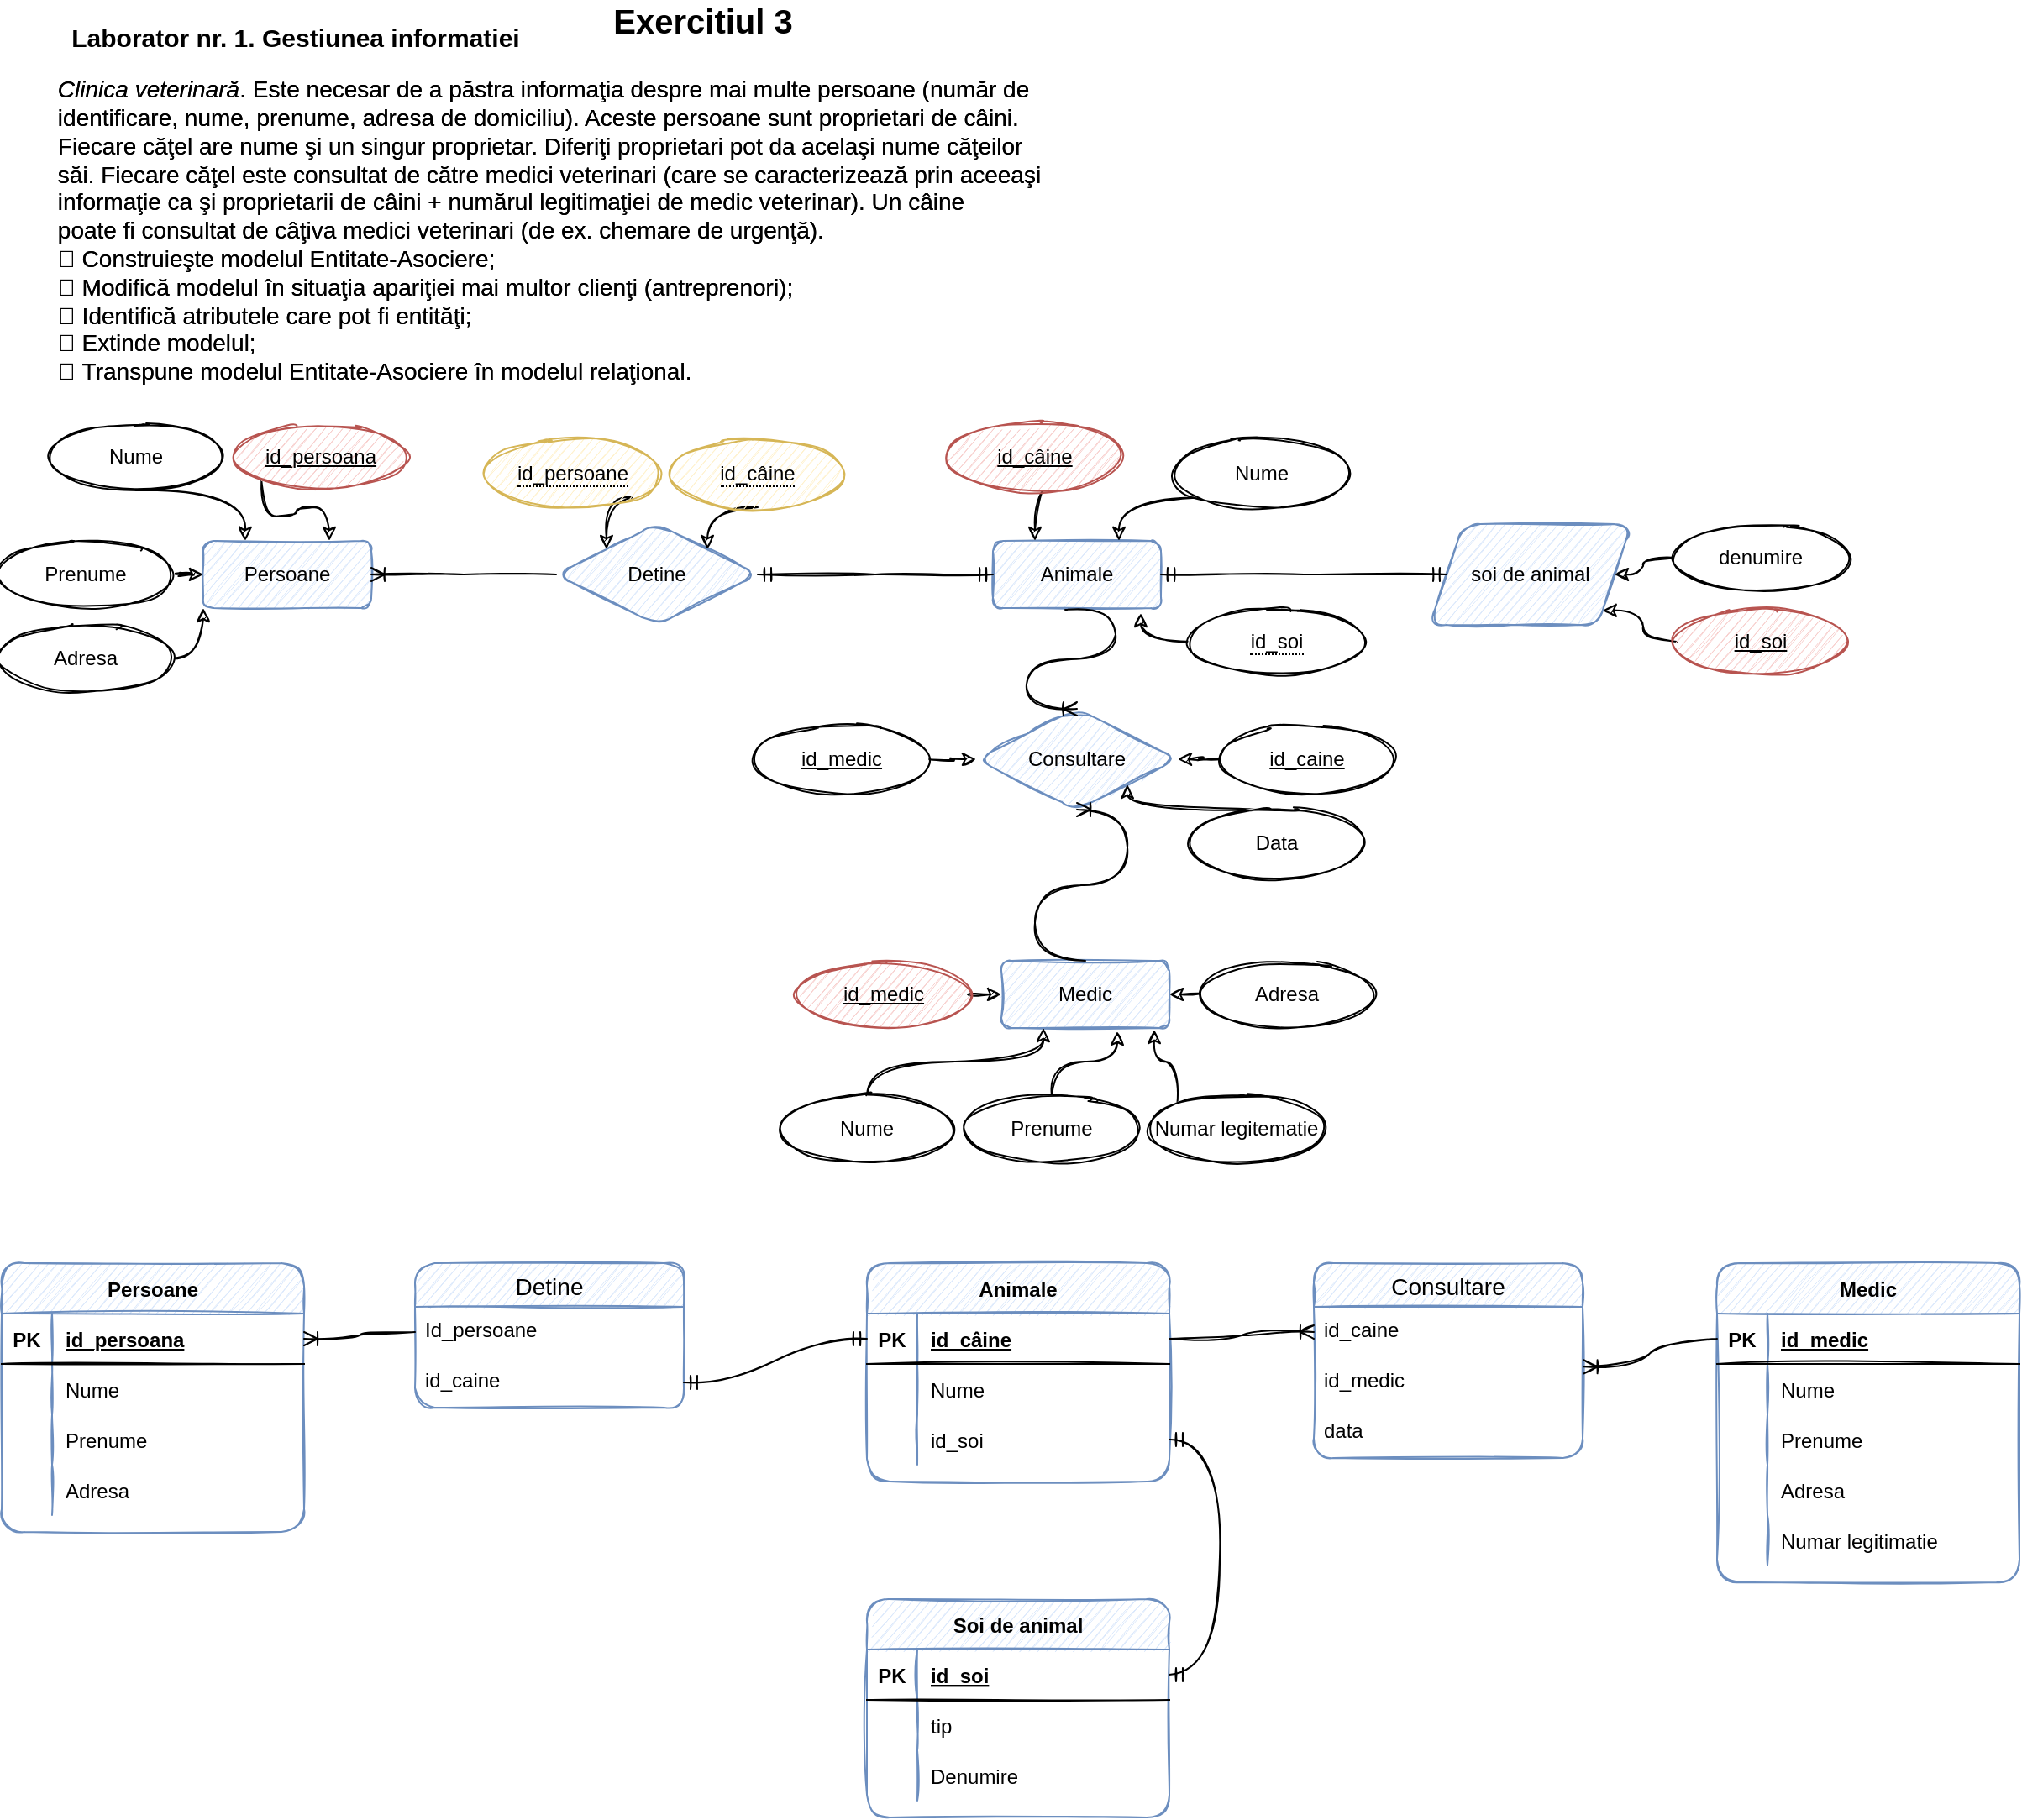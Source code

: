 <mxfile version="17.4.2" type="github">
  <diagram id="3lc8zQqxuXCA42Eep0Rm" name="Page-1">
    <mxGraphModel dx="1738" dy="951" grid="1" gridSize="10" guides="1" tooltips="1" connect="1" arrows="1" fold="1" page="1" pageScale="1" pageWidth="850" pageHeight="1100" math="0" shadow="0">
      <root>
        <mxCell id="0" />
        <mxCell id="1" parent="0" />
        <mxCell id="RaBGiMM5-GQpRdGy-cmA-1" value="Persoane" style="whiteSpace=wrap;html=1;align=center;fillColor=#dae8fc;strokeColor=#6c8ebf;rounded=1;sketch=1;" vertex="1" parent="1">
          <mxGeometry x="139" y="330" width="100" height="40" as="geometry" />
        </mxCell>
        <mxCell id="RaBGiMM5-GQpRdGy-cmA-2" value="Animale" style="whiteSpace=wrap;html=1;align=center;fillColor=#dae8fc;strokeColor=#6c8ebf;rounded=1;sketch=1;" vertex="1" parent="1">
          <mxGeometry x="609" y="330" width="100" height="40" as="geometry" />
        </mxCell>
        <mxCell id="RaBGiMM5-GQpRdGy-cmA-3" style="edgeStyle=orthogonalEdgeStyle;orthogonalLoop=1;jettySize=auto;html=1;exitX=0;exitY=1;exitDx=0;exitDy=0;entryX=0.75;entryY=0;entryDx=0;entryDy=0;curved=1;sketch=1;" edge="1" parent="1" target="RaBGiMM5-GQpRdGy-cmA-1">
          <mxGeometry relative="1" as="geometry">
            <mxPoint x="173.645" y="294.142" as="sourcePoint" />
          </mxGeometry>
        </mxCell>
        <mxCell id="RaBGiMM5-GQpRdGy-cmA-4" value="id_persoana" style="ellipse;whiteSpace=wrap;html=1;align=center;fontStyle=4;fillColor=#f8cecc;strokeColor=#b85450;rounded=1;sketch=1;" vertex="1" parent="1">
          <mxGeometry x="159" y="260" width="100" height="40" as="geometry" />
        </mxCell>
        <mxCell id="RaBGiMM5-GQpRdGy-cmA-5" style="edgeStyle=orthogonalEdgeStyle;orthogonalLoop=1;jettySize=auto;html=1;exitX=0.5;exitY=1;exitDx=0;exitDy=0;entryX=0.25;entryY=0;entryDx=0;entryDy=0;curved=1;sketch=1;" edge="1" parent="1" target="RaBGiMM5-GQpRdGy-cmA-1">
          <mxGeometry relative="1" as="geometry">
            <mxPoint x="99" y="300" as="sourcePoint" />
          </mxGeometry>
        </mxCell>
        <mxCell id="RaBGiMM5-GQpRdGy-cmA-6" value="Nume" style="ellipse;whiteSpace=wrap;html=1;align=center;rounded=1;sketch=1;" vertex="1" parent="1">
          <mxGeometry x="49" y="260" width="100" height="40" as="geometry" />
        </mxCell>
        <mxCell id="RaBGiMM5-GQpRdGy-cmA-7" style="edgeStyle=orthogonalEdgeStyle;orthogonalLoop=1;jettySize=auto;html=1;entryX=0;entryY=0.5;entryDx=0;entryDy=0;curved=1;sketch=1;" edge="1" parent="1" source="RaBGiMM5-GQpRdGy-cmA-8" target="RaBGiMM5-GQpRdGy-cmA-1">
          <mxGeometry relative="1" as="geometry" />
        </mxCell>
        <mxCell id="RaBGiMM5-GQpRdGy-cmA-8" value="Prenume" style="ellipse;whiteSpace=wrap;html=1;align=center;rounded=1;sketch=1;" vertex="1" parent="1">
          <mxGeometry x="19" y="330" width="100" height="40" as="geometry" />
        </mxCell>
        <mxCell id="RaBGiMM5-GQpRdGy-cmA-9" style="edgeStyle=orthogonalEdgeStyle;orthogonalLoop=1;jettySize=auto;html=1;entryX=0;entryY=1;entryDx=0;entryDy=0;curved=1;sketch=1;" edge="1" parent="1" source="RaBGiMM5-GQpRdGy-cmA-10" target="RaBGiMM5-GQpRdGy-cmA-1">
          <mxGeometry relative="1" as="geometry" />
        </mxCell>
        <mxCell id="RaBGiMM5-GQpRdGy-cmA-10" value="Adresa" style="ellipse;whiteSpace=wrap;html=1;align=center;rounded=1;sketch=1;" vertex="1" parent="1">
          <mxGeometry x="19" y="380" width="100" height="40" as="geometry" />
        </mxCell>
        <mxCell id="RaBGiMM5-GQpRdGy-cmA-11" style="edgeStyle=orthogonalEdgeStyle;orthogonalLoop=1;jettySize=auto;html=1;exitX=0.5;exitY=1;exitDx=0;exitDy=0;entryX=0.25;entryY=0;entryDx=0;entryDy=0;curved=1;sketch=1;" edge="1" parent="1" target="RaBGiMM5-GQpRdGy-cmA-2">
          <mxGeometry relative="1" as="geometry">
            <mxPoint x="639" y="300" as="sourcePoint" />
          </mxGeometry>
        </mxCell>
        <mxCell id="RaBGiMM5-GQpRdGy-cmA-12" value="id_câine" style="ellipse;whiteSpace=wrap;html=1;align=center;fontStyle=4;fillColor=#f8cecc;strokeColor=#b85450;rounded=1;sketch=1;" vertex="1" parent="1">
          <mxGeometry x="584" y="260" width="100" height="40" as="geometry" />
        </mxCell>
        <mxCell id="RaBGiMM5-GQpRdGy-cmA-13" style="edgeStyle=orthogonalEdgeStyle;orthogonalLoop=1;jettySize=auto;html=1;exitX=0;exitY=1;exitDx=0;exitDy=0;entryX=0.75;entryY=0;entryDx=0;entryDy=0;curved=1;sketch=1;" edge="1" parent="1" source="RaBGiMM5-GQpRdGy-cmA-14" target="RaBGiMM5-GQpRdGy-cmA-2">
          <mxGeometry relative="1" as="geometry" />
        </mxCell>
        <mxCell id="RaBGiMM5-GQpRdGy-cmA-14" value="Nume" style="ellipse;whiteSpace=wrap;html=1;align=center;rounded=1;sketch=1;" vertex="1" parent="1">
          <mxGeometry x="719" y="270" width="100" height="40" as="geometry" />
        </mxCell>
        <mxCell id="RaBGiMM5-GQpRdGy-cmA-15" value="Medic" style="whiteSpace=wrap;html=1;align=center;fillColor=#dae8fc;strokeColor=#6c8ebf;rounded=1;sketch=1;" vertex="1" parent="1">
          <mxGeometry x="614" y="580" width="100" height="40" as="geometry" />
        </mxCell>
        <mxCell id="RaBGiMM5-GQpRdGy-cmA-16" style="edgeStyle=orthogonalEdgeStyle;orthogonalLoop=1;jettySize=auto;html=1;exitX=1;exitY=0.5;exitDx=0;exitDy=0;entryX=0;entryY=0.5;entryDx=0;entryDy=0;curved=1;sketch=1;" edge="1" parent="1" source="RaBGiMM5-GQpRdGy-cmA-17" target="RaBGiMM5-GQpRdGy-cmA-15">
          <mxGeometry relative="1" as="geometry" />
        </mxCell>
        <mxCell id="RaBGiMM5-GQpRdGy-cmA-17" value="id_medic" style="ellipse;whiteSpace=wrap;html=1;align=center;fontStyle=4;fillColor=#f8cecc;strokeColor=#b85450;rounded=1;sketch=1;" vertex="1" parent="1">
          <mxGeometry x="494" y="580" width="100" height="40" as="geometry" />
        </mxCell>
        <mxCell id="RaBGiMM5-GQpRdGy-cmA-18" style="edgeStyle=orthogonalEdgeStyle;orthogonalLoop=1;jettySize=auto;html=1;exitX=0.5;exitY=0;exitDx=0;exitDy=0;entryX=0.69;entryY=1.05;entryDx=0;entryDy=0;entryPerimeter=0;curved=1;sketch=1;" edge="1" parent="1" source="RaBGiMM5-GQpRdGy-cmA-19" target="RaBGiMM5-GQpRdGy-cmA-15">
          <mxGeometry relative="1" as="geometry" />
        </mxCell>
        <mxCell id="RaBGiMM5-GQpRdGy-cmA-19" value="Prenume" style="ellipse;whiteSpace=wrap;html=1;align=center;rounded=1;sketch=1;" vertex="1" parent="1">
          <mxGeometry x="594" y="660" width="100" height="40" as="geometry" />
        </mxCell>
        <mxCell id="RaBGiMM5-GQpRdGy-cmA-20" style="edgeStyle=orthogonalEdgeStyle;orthogonalLoop=1;jettySize=auto;html=1;exitX=0;exitY=0.5;exitDx=0;exitDy=0;entryX=1;entryY=0.5;entryDx=0;entryDy=0;curved=1;sketch=1;" edge="1" parent="1" source="RaBGiMM5-GQpRdGy-cmA-21" target="RaBGiMM5-GQpRdGy-cmA-15">
          <mxGeometry relative="1" as="geometry" />
        </mxCell>
        <mxCell id="RaBGiMM5-GQpRdGy-cmA-21" value="Adresa" style="ellipse;whiteSpace=wrap;html=1;align=center;rounded=1;sketch=1;" vertex="1" parent="1">
          <mxGeometry x="734" y="580" width="100" height="40" as="geometry" />
        </mxCell>
        <mxCell id="RaBGiMM5-GQpRdGy-cmA-22" style="edgeStyle=orthogonalEdgeStyle;orthogonalLoop=1;jettySize=auto;html=1;exitX=0.5;exitY=0;exitDx=0;exitDy=0;entryX=0.25;entryY=1;entryDx=0;entryDy=0;curved=1;sketch=1;" edge="1" parent="1" source="RaBGiMM5-GQpRdGy-cmA-23" target="RaBGiMM5-GQpRdGy-cmA-15">
          <mxGeometry relative="1" as="geometry" />
        </mxCell>
        <mxCell id="RaBGiMM5-GQpRdGy-cmA-23" value="Nume" style="ellipse;whiteSpace=wrap;html=1;align=center;rounded=1;sketch=1;" vertex="1" parent="1">
          <mxGeometry x="484" y="660" width="100" height="40" as="geometry" />
        </mxCell>
        <mxCell id="RaBGiMM5-GQpRdGy-cmA-24" value="Detine" style="shape=rhombus;perimeter=rhombusPerimeter;whiteSpace=wrap;html=1;align=center;fillColor=#dae8fc;strokeColor=#6c8ebf;rounded=1;sketch=1;" vertex="1" parent="1">
          <mxGeometry x="349" y="320" width="120" height="60" as="geometry" />
        </mxCell>
        <mxCell id="RaBGiMM5-GQpRdGy-cmA-25" style="edgeStyle=orthogonalEdgeStyle;orthogonalLoop=1;jettySize=auto;html=1;exitX=0;exitY=0;exitDx=0;exitDy=0;entryX=0.91;entryY=1.025;entryDx=0;entryDy=0;entryPerimeter=0;curved=1;sketch=1;" edge="1" parent="1" source="RaBGiMM5-GQpRdGy-cmA-26" target="RaBGiMM5-GQpRdGy-cmA-15">
          <mxGeometry relative="1" as="geometry" />
        </mxCell>
        <mxCell id="RaBGiMM5-GQpRdGy-cmA-26" value="Numar legitematie" style="ellipse;whiteSpace=wrap;html=1;align=center;rounded=1;sketch=1;" vertex="1" parent="1">
          <mxGeometry x="704" y="660" width="100" height="40" as="geometry" />
        </mxCell>
        <mxCell id="RaBGiMM5-GQpRdGy-cmA-27" style="edgeStyle=orthogonalEdgeStyle;orthogonalLoop=1;jettySize=auto;html=1;exitX=1;exitY=1;exitDx=0;exitDy=0;entryX=0;entryY=0;entryDx=0;entryDy=0;curved=1;sketch=1;" edge="1" parent="1" source="RaBGiMM5-GQpRdGy-cmA-28" target="RaBGiMM5-GQpRdGy-cmA-24">
          <mxGeometry relative="1" as="geometry" />
        </mxCell>
        <mxCell id="RaBGiMM5-GQpRdGy-cmA-28" value="&lt;span style=&quot;border-bottom: 1px dotted&quot;&gt;id_persoane&lt;/span&gt;" style="ellipse;whiteSpace=wrap;html=1;align=center;fillColor=#fff2cc;strokeColor=#d6b656;rounded=1;sketch=1;" vertex="1" parent="1">
          <mxGeometry x="309" y="270" width="100" height="40" as="geometry" />
        </mxCell>
        <mxCell id="RaBGiMM5-GQpRdGy-cmA-29" style="edgeStyle=orthogonalEdgeStyle;orthogonalLoop=1;jettySize=auto;html=1;exitX=0.5;exitY=1;exitDx=0;exitDy=0;entryX=1;entryY=0;entryDx=0;entryDy=0;curved=1;sketch=1;" edge="1" parent="1" source="RaBGiMM5-GQpRdGy-cmA-30" target="RaBGiMM5-GQpRdGy-cmA-24">
          <mxGeometry relative="1" as="geometry" />
        </mxCell>
        <mxCell id="RaBGiMM5-GQpRdGy-cmA-30" value="&lt;span style=&quot;border-bottom: 1px dotted&quot;&gt;id_câine&lt;/span&gt;" style="ellipse;whiteSpace=wrap;html=1;align=center;fillColor=#fff2cc;strokeColor=#d6b656;rounded=1;sketch=1;" vertex="1" parent="1">
          <mxGeometry x="419" y="270" width="100" height="40" as="geometry" />
        </mxCell>
        <mxCell id="RaBGiMM5-GQpRdGy-cmA-31" value="soi de animal" style="shape=parallelogram;perimeter=parallelogramPerimeter;whiteSpace=wrap;html=1;fixedSize=1;fillColor=#dae8fc;strokeColor=#6c8ebf;rounded=1;sketch=1;" vertex="1" parent="1">
          <mxGeometry x="869" y="320" width="120" height="60" as="geometry" />
        </mxCell>
        <mxCell id="RaBGiMM5-GQpRdGy-cmA-32" style="edgeStyle=orthogonalEdgeStyle;orthogonalLoop=1;jettySize=auto;html=1;entryX=1;entryY=1;entryDx=0;entryDy=0;curved=1;sketch=1;" edge="1" parent="1" source="RaBGiMM5-GQpRdGy-cmA-33" target="RaBGiMM5-GQpRdGy-cmA-31">
          <mxGeometry relative="1" as="geometry" />
        </mxCell>
        <mxCell id="RaBGiMM5-GQpRdGy-cmA-33" value="id_soi" style="ellipse;whiteSpace=wrap;html=1;align=center;fontStyle=4;fillColor=#f8cecc;strokeColor=#b85450;rounded=1;sketch=1;" vertex="1" parent="1">
          <mxGeometry x="1016" y="370" width="100" height="40" as="geometry" />
        </mxCell>
        <mxCell id="RaBGiMM5-GQpRdGy-cmA-34" style="edgeStyle=orthogonalEdgeStyle;orthogonalLoop=1;jettySize=auto;html=1;entryX=1;entryY=0.5;entryDx=0;entryDy=0;curved=1;sketch=1;" edge="1" parent="1" source="RaBGiMM5-GQpRdGy-cmA-35" target="RaBGiMM5-GQpRdGy-cmA-31">
          <mxGeometry relative="1" as="geometry" />
        </mxCell>
        <mxCell id="RaBGiMM5-GQpRdGy-cmA-35" value="denumire" style="ellipse;whiteSpace=wrap;html=1;align=center;rounded=1;sketch=1;" vertex="1" parent="1">
          <mxGeometry x="1016" y="320" width="100" height="40" as="geometry" />
        </mxCell>
        <mxCell id="RaBGiMM5-GQpRdGy-cmA-36" style="edgeStyle=orthogonalEdgeStyle;orthogonalLoop=1;jettySize=auto;html=1;entryX=0.88;entryY=1.075;entryDx=0;entryDy=0;entryPerimeter=0;curved=1;sketch=1;" edge="1" parent="1" target="RaBGiMM5-GQpRdGy-cmA-2">
          <mxGeometry relative="1" as="geometry">
            <mxPoint x="728" y="390" as="sourcePoint" />
          </mxGeometry>
        </mxCell>
        <mxCell id="RaBGiMM5-GQpRdGy-cmA-37" value="" style="edgeStyle=entityRelationEdgeStyle;fontSize=12;html=1;endArrow=ERmandOne;startArrow=ERmandOne;entryX=1;entryY=0.5;entryDx=0;entryDy=0;exitX=0;exitY=0.5;exitDx=0;exitDy=0;curved=1;sketch=1;" edge="1" parent="1" source="RaBGiMM5-GQpRdGy-cmA-31" target="RaBGiMM5-GQpRdGy-cmA-2">
          <mxGeometry width="100" height="100" relative="1" as="geometry">
            <mxPoint x="509" y="490" as="sourcePoint" />
            <mxPoint x="609" y="390" as="targetPoint" />
          </mxGeometry>
        </mxCell>
        <mxCell id="RaBGiMM5-GQpRdGy-cmA-38" value="Persoane" style="shape=table;startSize=30;container=1;collapsible=1;childLayout=tableLayout;fixedRows=1;rowLines=0;fontStyle=1;align=center;resizeLast=1;fillColor=#dae8fc;strokeColor=#6c8ebf;rounded=1;sketch=1;" vertex="1" parent="1">
          <mxGeometry x="19" y="760" width="180" height="160" as="geometry" />
        </mxCell>
        <mxCell id="RaBGiMM5-GQpRdGy-cmA-39" value="" style="shape=partialRectangle;collapsible=0;dropTarget=0;pointerEvents=0;fillColor=none;top=0;left=0;bottom=1;right=0;points=[[0,0.5],[1,0.5]];portConstraint=eastwest;rounded=1;sketch=1;" vertex="1" parent="RaBGiMM5-GQpRdGy-cmA-38">
          <mxGeometry y="30" width="180" height="30" as="geometry" />
        </mxCell>
        <mxCell id="RaBGiMM5-GQpRdGy-cmA-40" value="PK" style="shape=partialRectangle;connectable=0;fillColor=none;top=0;left=0;bottom=0;right=0;fontStyle=1;overflow=hidden;rounded=1;sketch=1;" vertex="1" parent="RaBGiMM5-GQpRdGy-cmA-39">
          <mxGeometry width="30" height="30" as="geometry">
            <mxRectangle width="30" height="30" as="alternateBounds" />
          </mxGeometry>
        </mxCell>
        <mxCell id="RaBGiMM5-GQpRdGy-cmA-41" value="id_persoana" style="shape=partialRectangle;connectable=0;fillColor=none;top=0;left=0;bottom=0;right=0;align=left;spacingLeft=6;fontStyle=5;overflow=hidden;rounded=1;sketch=1;" vertex="1" parent="RaBGiMM5-GQpRdGy-cmA-39">
          <mxGeometry x="30" width="150" height="30" as="geometry">
            <mxRectangle width="150" height="30" as="alternateBounds" />
          </mxGeometry>
        </mxCell>
        <mxCell id="RaBGiMM5-GQpRdGy-cmA-42" value="" style="shape=partialRectangle;collapsible=0;dropTarget=0;pointerEvents=0;fillColor=none;top=0;left=0;bottom=0;right=0;points=[[0,0.5],[1,0.5]];portConstraint=eastwest;rounded=1;sketch=1;" vertex="1" parent="RaBGiMM5-GQpRdGy-cmA-38">
          <mxGeometry y="60" width="180" height="30" as="geometry" />
        </mxCell>
        <mxCell id="RaBGiMM5-GQpRdGy-cmA-43" value="" style="shape=partialRectangle;connectable=0;fillColor=none;top=0;left=0;bottom=0;right=0;editable=1;overflow=hidden;rounded=1;sketch=1;" vertex="1" parent="RaBGiMM5-GQpRdGy-cmA-42">
          <mxGeometry width="30" height="30" as="geometry">
            <mxRectangle width="30" height="30" as="alternateBounds" />
          </mxGeometry>
        </mxCell>
        <mxCell id="RaBGiMM5-GQpRdGy-cmA-44" value="Nume" style="shape=partialRectangle;connectable=0;fillColor=none;top=0;left=0;bottom=0;right=0;align=left;spacingLeft=6;overflow=hidden;rounded=1;sketch=1;" vertex="1" parent="RaBGiMM5-GQpRdGy-cmA-42">
          <mxGeometry x="30" width="150" height="30" as="geometry">
            <mxRectangle width="150" height="30" as="alternateBounds" />
          </mxGeometry>
        </mxCell>
        <mxCell id="RaBGiMM5-GQpRdGy-cmA-45" value="" style="shape=partialRectangle;collapsible=0;dropTarget=0;pointerEvents=0;fillColor=none;top=0;left=0;bottom=0;right=0;points=[[0,0.5],[1,0.5]];portConstraint=eastwest;rounded=1;sketch=1;" vertex="1" parent="RaBGiMM5-GQpRdGy-cmA-38">
          <mxGeometry y="90" width="180" height="30" as="geometry" />
        </mxCell>
        <mxCell id="RaBGiMM5-GQpRdGy-cmA-46" value="" style="shape=partialRectangle;connectable=0;fillColor=none;top=0;left=0;bottom=0;right=0;editable=1;overflow=hidden;rounded=1;sketch=1;" vertex="1" parent="RaBGiMM5-GQpRdGy-cmA-45">
          <mxGeometry width="30" height="30" as="geometry">
            <mxRectangle width="30" height="30" as="alternateBounds" />
          </mxGeometry>
        </mxCell>
        <mxCell id="RaBGiMM5-GQpRdGy-cmA-47" value="Prenume" style="shape=partialRectangle;connectable=0;fillColor=none;top=0;left=0;bottom=0;right=0;align=left;spacingLeft=6;overflow=hidden;rounded=1;sketch=1;" vertex="1" parent="RaBGiMM5-GQpRdGy-cmA-45">
          <mxGeometry x="30" width="150" height="30" as="geometry">
            <mxRectangle width="150" height="30" as="alternateBounds" />
          </mxGeometry>
        </mxCell>
        <mxCell id="RaBGiMM5-GQpRdGy-cmA-48" value="" style="shape=partialRectangle;collapsible=0;dropTarget=0;pointerEvents=0;fillColor=none;top=0;left=0;bottom=0;right=0;points=[[0,0.5],[1,0.5]];portConstraint=eastwest;rounded=1;sketch=1;" vertex="1" parent="RaBGiMM5-GQpRdGy-cmA-38">
          <mxGeometry y="120" width="180" height="30" as="geometry" />
        </mxCell>
        <mxCell id="RaBGiMM5-GQpRdGy-cmA-49" value="" style="shape=partialRectangle;connectable=0;fillColor=none;top=0;left=0;bottom=0;right=0;editable=1;overflow=hidden;rounded=1;sketch=1;" vertex="1" parent="RaBGiMM5-GQpRdGy-cmA-48">
          <mxGeometry width="30" height="30" as="geometry">
            <mxRectangle width="30" height="30" as="alternateBounds" />
          </mxGeometry>
        </mxCell>
        <mxCell id="RaBGiMM5-GQpRdGy-cmA-50" value="Adresa" style="shape=partialRectangle;connectable=0;fillColor=none;top=0;left=0;bottom=0;right=0;align=left;spacingLeft=6;overflow=hidden;rounded=1;sketch=1;" vertex="1" parent="RaBGiMM5-GQpRdGy-cmA-48">
          <mxGeometry x="30" width="150" height="30" as="geometry">
            <mxRectangle width="150" height="30" as="alternateBounds" />
          </mxGeometry>
        </mxCell>
        <mxCell id="RaBGiMM5-GQpRdGy-cmA-51" value="Animale" style="shape=table;startSize=30;container=1;collapsible=1;childLayout=tableLayout;fixedRows=1;rowLines=0;fontStyle=1;align=center;resizeLast=1;fillColor=#dae8fc;strokeColor=#6c8ebf;rounded=1;sketch=1;" vertex="1" parent="1">
          <mxGeometry x="534" y="760" width="180" height="130" as="geometry" />
        </mxCell>
        <mxCell id="RaBGiMM5-GQpRdGy-cmA-52" value="" style="shape=partialRectangle;collapsible=0;dropTarget=0;pointerEvents=0;fillColor=none;top=0;left=0;bottom=1;right=0;points=[[0,0.5],[1,0.5]];portConstraint=eastwest;rounded=1;sketch=1;" vertex="1" parent="RaBGiMM5-GQpRdGy-cmA-51">
          <mxGeometry y="30" width="180" height="30" as="geometry" />
        </mxCell>
        <mxCell id="RaBGiMM5-GQpRdGy-cmA-53" value="PK" style="shape=partialRectangle;connectable=0;fillColor=none;top=0;left=0;bottom=0;right=0;fontStyle=1;overflow=hidden;rounded=1;sketch=1;" vertex="1" parent="RaBGiMM5-GQpRdGy-cmA-52">
          <mxGeometry width="30" height="30" as="geometry">
            <mxRectangle width="30" height="30" as="alternateBounds" />
          </mxGeometry>
        </mxCell>
        <mxCell id="RaBGiMM5-GQpRdGy-cmA-54" value="id_câine" style="shape=partialRectangle;connectable=0;fillColor=none;top=0;left=0;bottom=0;right=0;align=left;spacingLeft=6;fontStyle=5;overflow=hidden;rounded=1;sketch=1;" vertex="1" parent="RaBGiMM5-GQpRdGy-cmA-52">
          <mxGeometry x="30" width="150" height="30" as="geometry">
            <mxRectangle width="150" height="30" as="alternateBounds" />
          </mxGeometry>
        </mxCell>
        <mxCell id="RaBGiMM5-GQpRdGy-cmA-55" value="" style="shape=partialRectangle;collapsible=0;dropTarget=0;pointerEvents=0;fillColor=none;top=0;left=0;bottom=0;right=0;points=[[0,0.5],[1,0.5]];portConstraint=eastwest;rounded=1;sketch=1;" vertex="1" parent="RaBGiMM5-GQpRdGy-cmA-51">
          <mxGeometry y="60" width="180" height="30" as="geometry" />
        </mxCell>
        <mxCell id="RaBGiMM5-GQpRdGy-cmA-56" value="" style="shape=partialRectangle;connectable=0;fillColor=none;top=0;left=0;bottom=0;right=0;editable=1;overflow=hidden;rounded=1;sketch=1;" vertex="1" parent="RaBGiMM5-GQpRdGy-cmA-55">
          <mxGeometry width="30" height="30" as="geometry">
            <mxRectangle width="30" height="30" as="alternateBounds" />
          </mxGeometry>
        </mxCell>
        <mxCell id="RaBGiMM5-GQpRdGy-cmA-57" value="Nume" style="shape=partialRectangle;connectable=0;fillColor=none;top=0;left=0;bottom=0;right=0;align=left;spacingLeft=6;overflow=hidden;rounded=1;sketch=1;" vertex="1" parent="RaBGiMM5-GQpRdGy-cmA-55">
          <mxGeometry x="30" width="150" height="30" as="geometry">
            <mxRectangle width="150" height="30" as="alternateBounds" />
          </mxGeometry>
        </mxCell>
        <mxCell id="RaBGiMM5-GQpRdGy-cmA-58" value="" style="shape=partialRectangle;collapsible=0;dropTarget=0;pointerEvents=0;fillColor=none;top=0;left=0;bottom=0;right=0;points=[[0,0.5],[1,0.5]];portConstraint=eastwest;rounded=1;sketch=1;" vertex="1" parent="RaBGiMM5-GQpRdGy-cmA-51">
          <mxGeometry y="90" width="180" height="30" as="geometry" />
        </mxCell>
        <mxCell id="RaBGiMM5-GQpRdGy-cmA-59" value="" style="shape=partialRectangle;connectable=0;fillColor=none;top=0;left=0;bottom=0;right=0;editable=1;overflow=hidden;rounded=1;sketch=1;" vertex="1" parent="RaBGiMM5-GQpRdGy-cmA-58">
          <mxGeometry width="30" height="30" as="geometry">
            <mxRectangle width="30" height="30" as="alternateBounds" />
          </mxGeometry>
        </mxCell>
        <mxCell id="RaBGiMM5-GQpRdGy-cmA-60" value="id_soi" style="shape=partialRectangle;connectable=0;fillColor=none;top=0;left=0;bottom=0;right=0;align=left;spacingLeft=6;overflow=hidden;rounded=1;sketch=1;" vertex="1" parent="RaBGiMM5-GQpRdGy-cmA-58">
          <mxGeometry x="30" width="150" height="30" as="geometry">
            <mxRectangle width="150" height="30" as="alternateBounds" />
          </mxGeometry>
        </mxCell>
        <mxCell id="RaBGiMM5-GQpRdGy-cmA-61" value="Medic" style="shape=table;startSize=30;container=1;collapsible=1;childLayout=tableLayout;fixedRows=1;rowLines=0;fontStyle=1;align=center;resizeLast=1;fillColor=#dae8fc;strokeColor=#6c8ebf;rounded=1;sketch=1;" vertex="1" parent="1">
          <mxGeometry x="1040" y="760" width="180" height="190" as="geometry" />
        </mxCell>
        <mxCell id="RaBGiMM5-GQpRdGy-cmA-62" value="" style="shape=partialRectangle;collapsible=0;dropTarget=0;pointerEvents=0;fillColor=none;top=0;left=0;bottom=1;right=0;points=[[0,0.5],[1,0.5]];portConstraint=eastwest;rounded=1;sketch=1;" vertex="1" parent="RaBGiMM5-GQpRdGy-cmA-61">
          <mxGeometry y="30" width="180" height="30" as="geometry" />
        </mxCell>
        <mxCell id="RaBGiMM5-GQpRdGy-cmA-63" value="PK" style="shape=partialRectangle;connectable=0;fillColor=none;top=0;left=0;bottom=0;right=0;fontStyle=1;overflow=hidden;rounded=1;sketch=1;" vertex="1" parent="RaBGiMM5-GQpRdGy-cmA-62">
          <mxGeometry width="30" height="30" as="geometry">
            <mxRectangle width="30" height="30" as="alternateBounds" />
          </mxGeometry>
        </mxCell>
        <mxCell id="RaBGiMM5-GQpRdGy-cmA-64" value="id_medic" style="shape=partialRectangle;connectable=0;fillColor=none;top=0;left=0;bottom=0;right=0;align=left;spacingLeft=6;fontStyle=5;overflow=hidden;rounded=1;sketch=1;" vertex="1" parent="RaBGiMM5-GQpRdGy-cmA-62">
          <mxGeometry x="30" width="150" height="30" as="geometry">
            <mxRectangle width="150" height="30" as="alternateBounds" />
          </mxGeometry>
        </mxCell>
        <mxCell id="RaBGiMM5-GQpRdGy-cmA-65" value="" style="shape=partialRectangle;collapsible=0;dropTarget=0;pointerEvents=0;fillColor=none;top=0;left=0;bottom=0;right=0;points=[[0,0.5],[1,0.5]];portConstraint=eastwest;rounded=1;sketch=1;" vertex="1" parent="RaBGiMM5-GQpRdGy-cmA-61">
          <mxGeometry y="60" width="180" height="30" as="geometry" />
        </mxCell>
        <mxCell id="RaBGiMM5-GQpRdGy-cmA-66" value="" style="shape=partialRectangle;connectable=0;fillColor=none;top=0;left=0;bottom=0;right=0;editable=1;overflow=hidden;rounded=1;sketch=1;" vertex="1" parent="RaBGiMM5-GQpRdGy-cmA-65">
          <mxGeometry width="30" height="30" as="geometry">
            <mxRectangle width="30" height="30" as="alternateBounds" />
          </mxGeometry>
        </mxCell>
        <mxCell id="RaBGiMM5-GQpRdGy-cmA-67" value="Nume" style="shape=partialRectangle;connectable=0;fillColor=none;top=0;left=0;bottom=0;right=0;align=left;spacingLeft=6;overflow=hidden;rounded=1;sketch=1;" vertex="1" parent="RaBGiMM5-GQpRdGy-cmA-65">
          <mxGeometry x="30" width="150" height="30" as="geometry">
            <mxRectangle width="150" height="30" as="alternateBounds" />
          </mxGeometry>
        </mxCell>
        <mxCell id="RaBGiMM5-GQpRdGy-cmA-68" value="" style="shape=partialRectangle;collapsible=0;dropTarget=0;pointerEvents=0;fillColor=none;top=0;left=0;bottom=0;right=0;points=[[0,0.5],[1,0.5]];portConstraint=eastwest;rounded=1;sketch=1;" vertex="1" parent="RaBGiMM5-GQpRdGy-cmA-61">
          <mxGeometry y="90" width="180" height="30" as="geometry" />
        </mxCell>
        <mxCell id="RaBGiMM5-GQpRdGy-cmA-69" value="" style="shape=partialRectangle;connectable=0;fillColor=none;top=0;left=0;bottom=0;right=0;editable=1;overflow=hidden;rounded=1;sketch=1;" vertex="1" parent="RaBGiMM5-GQpRdGy-cmA-68">
          <mxGeometry width="30" height="30" as="geometry">
            <mxRectangle width="30" height="30" as="alternateBounds" />
          </mxGeometry>
        </mxCell>
        <mxCell id="RaBGiMM5-GQpRdGy-cmA-70" value="Prenume" style="shape=partialRectangle;connectable=0;fillColor=none;top=0;left=0;bottom=0;right=0;align=left;spacingLeft=6;overflow=hidden;rounded=1;sketch=1;" vertex="1" parent="RaBGiMM5-GQpRdGy-cmA-68">
          <mxGeometry x="30" width="150" height="30" as="geometry">
            <mxRectangle width="150" height="30" as="alternateBounds" />
          </mxGeometry>
        </mxCell>
        <mxCell id="RaBGiMM5-GQpRdGy-cmA-71" value="" style="shape=partialRectangle;collapsible=0;dropTarget=0;pointerEvents=0;fillColor=none;top=0;left=0;bottom=0;right=0;points=[[0,0.5],[1,0.5]];portConstraint=eastwest;rounded=1;sketch=1;" vertex="1" parent="RaBGiMM5-GQpRdGy-cmA-61">
          <mxGeometry y="120" width="180" height="30" as="geometry" />
        </mxCell>
        <mxCell id="RaBGiMM5-GQpRdGy-cmA-72" value="" style="shape=partialRectangle;connectable=0;fillColor=none;top=0;left=0;bottom=0;right=0;editable=1;overflow=hidden;rounded=1;sketch=1;" vertex="1" parent="RaBGiMM5-GQpRdGy-cmA-71">
          <mxGeometry width="30" height="30" as="geometry">
            <mxRectangle width="30" height="30" as="alternateBounds" />
          </mxGeometry>
        </mxCell>
        <mxCell id="RaBGiMM5-GQpRdGy-cmA-73" value="Adresa" style="shape=partialRectangle;connectable=0;fillColor=none;top=0;left=0;bottom=0;right=0;align=left;spacingLeft=6;overflow=hidden;rounded=1;sketch=1;" vertex="1" parent="RaBGiMM5-GQpRdGy-cmA-71">
          <mxGeometry x="30" width="150" height="30" as="geometry">
            <mxRectangle width="150" height="30" as="alternateBounds" />
          </mxGeometry>
        </mxCell>
        <mxCell id="RaBGiMM5-GQpRdGy-cmA-74" value="" style="shape=partialRectangle;collapsible=0;dropTarget=0;pointerEvents=0;fillColor=none;top=0;left=0;bottom=0;right=0;points=[[0,0.5],[1,0.5]];portConstraint=eastwest;rounded=1;sketch=1;" vertex="1" parent="RaBGiMM5-GQpRdGy-cmA-61">
          <mxGeometry y="150" width="180" height="30" as="geometry" />
        </mxCell>
        <mxCell id="RaBGiMM5-GQpRdGy-cmA-75" value="" style="shape=partialRectangle;connectable=0;fillColor=none;top=0;left=0;bottom=0;right=0;editable=1;overflow=hidden;rounded=1;sketch=1;" vertex="1" parent="RaBGiMM5-GQpRdGy-cmA-74">
          <mxGeometry width="30" height="30" as="geometry">
            <mxRectangle width="30" height="30" as="alternateBounds" />
          </mxGeometry>
        </mxCell>
        <mxCell id="RaBGiMM5-GQpRdGy-cmA-76" value="Numar legitimatie" style="shape=partialRectangle;connectable=0;fillColor=none;top=0;left=0;bottom=0;right=0;align=left;spacingLeft=6;overflow=hidden;rounded=1;sketch=1;" vertex="1" parent="RaBGiMM5-GQpRdGy-cmA-74">
          <mxGeometry x="30" width="150" height="30" as="geometry">
            <mxRectangle width="150" height="30" as="alternateBounds" />
          </mxGeometry>
        </mxCell>
        <mxCell id="RaBGiMM5-GQpRdGy-cmA-77" value="Soi de animal" style="shape=table;startSize=30;container=1;collapsible=1;childLayout=tableLayout;fixedRows=1;rowLines=0;fontStyle=1;align=center;resizeLast=1;fillColor=#dae8fc;strokeColor=#6c8ebf;rounded=1;sketch=1;" vertex="1" parent="1">
          <mxGeometry x="534" y="960" width="180" height="130" as="geometry" />
        </mxCell>
        <mxCell id="RaBGiMM5-GQpRdGy-cmA-78" value="" style="shape=partialRectangle;collapsible=0;dropTarget=0;pointerEvents=0;fillColor=none;top=0;left=0;bottom=1;right=0;points=[[0,0.5],[1,0.5]];portConstraint=eastwest;rounded=1;sketch=1;" vertex="1" parent="RaBGiMM5-GQpRdGy-cmA-77">
          <mxGeometry y="30" width="180" height="30" as="geometry" />
        </mxCell>
        <mxCell id="RaBGiMM5-GQpRdGy-cmA-79" value="PK" style="shape=partialRectangle;connectable=0;fillColor=none;top=0;left=0;bottom=0;right=0;fontStyle=1;overflow=hidden;rounded=1;sketch=1;" vertex="1" parent="RaBGiMM5-GQpRdGy-cmA-78">
          <mxGeometry width="30" height="30" as="geometry">
            <mxRectangle width="30" height="30" as="alternateBounds" />
          </mxGeometry>
        </mxCell>
        <mxCell id="RaBGiMM5-GQpRdGy-cmA-80" value="id_soi" style="shape=partialRectangle;connectable=0;fillColor=none;top=0;left=0;bottom=0;right=0;align=left;spacingLeft=6;fontStyle=5;overflow=hidden;rounded=1;sketch=1;" vertex="1" parent="RaBGiMM5-GQpRdGy-cmA-78">
          <mxGeometry x="30" width="150" height="30" as="geometry">
            <mxRectangle width="150" height="30" as="alternateBounds" />
          </mxGeometry>
        </mxCell>
        <mxCell id="RaBGiMM5-GQpRdGy-cmA-81" value="" style="shape=partialRectangle;collapsible=0;dropTarget=0;pointerEvents=0;fillColor=none;top=0;left=0;bottom=0;right=0;points=[[0,0.5],[1,0.5]];portConstraint=eastwest;rounded=1;sketch=1;" vertex="1" parent="RaBGiMM5-GQpRdGy-cmA-77">
          <mxGeometry y="60" width="180" height="30" as="geometry" />
        </mxCell>
        <mxCell id="RaBGiMM5-GQpRdGy-cmA-82" value="" style="shape=partialRectangle;connectable=0;fillColor=none;top=0;left=0;bottom=0;right=0;editable=1;overflow=hidden;rounded=1;sketch=1;" vertex="1" parent="RaBGiMM5-GQpRdGy-cmA-81">
          <mxGeometry width="30" height="30" as="geometry">
            <mxRectangle width="30" height="30" as="alternateBounds" />
          </mxGeometry>
        </mxCell>
        <mxCell id="RaBGiMM5-GQpRdGy-cmA-83" value="tip" style="shape=partialRectangle;connectable=0;fillColor=none;top=0;left=0;bottom=0;right=0;align=left;spacingLeft=6;overflow=hidden;rounded=1;sketch=1;" vertex="1" parent="RaBGiMM5-GQpRdGy-cmA-81">
          <mxGeometry x="30" width="150" height="30" as="geometry">
            <mxRectangle width="150" height="30" as="alternateBounds" />
          </mxGeometry>
        </mxCell>
        <mxCell id="RaBGiMM5-GQpRdGy-cmA-84" value="" style="shape=partialRectangle;collapsible=0;dropTarget=0;pointerEvents=0;fillColor=none;top=0;left=0;bottom=0;right=0;points=[[0,0.5],[1,0.5]];portConstraint=eastwest;rounded=1;sketch=1;" vertex="1" parent="RaBGiMM5-GQpRdGy-cmA-77">
          <mxGeometry y="90" width="180" height="30" as="geometry" />
        </mxCell>
        <mxCell id="RaBGiMM5-GQpRdGy-cmA-85" value="" style="shape=partialRectangle;connectable=0;fillColor=none;top=0;left=0;bottom=0;right=0;editable=1;overflow=hidden;rounded=1;sketch=1;" vertex="1" parent="RaBGiMM5-GQpRdGy-cmA-84">
          <mxGeometry width="30" height="30" as="geometry">
            <mxRectangle width="30" height="30" as="alternateBounds" />
          </mxGeometry>
        </mxCell>
        <mxCell id="RaBGiMM5-GQpRdGy-cmA-86" value="Denumire" style="shape=partialRectangle;connectable=0;fillColor=none;top=0;left=0;bottom=0;right=0;align=left;spacingLeft=6;overflow=hidden;rounded=1;sketch=1;" vertex="1" parent="RaBGiMM5-GQpRdGy-cmA-84">
          <mxGeometry x="30" width="150" height="30" as="geometry">
            <mxRectangle width="150" height="30" as="alternateBounds" />
          </mxGeometry>
        </mxCell>
        <mxCell id="RaBGiMM5-GQpRdGy-cmA-87" value="Consultare" style="shape=rhombus;perimeter=rhombusPerimeter;whiteSpace=wrap;html=1;align=center;fillColor=#dae8fc;strokeColor=#6c8ebf;rounded=1;sketch=1;" vertex="1" parent="1">
          <mxGeometry x="599" y="430" width="120" height="60" as="geometry" />
        </mxCell>
        <mxCell id="RaBGiMM5-GQpRdGy-cmA-88" style="edgeStyle=orthogonalEdgeStyle;orthogonalLoop=1;jettySize=auto;html=1;entryX=0;entryY=0.5;entryDx=0;entryDy=0;curved=1;sketch=1;" edge="1" parent="1" source="RaBGiMM5-GQpRdGy-cmA-89" target="RaBGiMM5-GQpRdGy-cmA-87">
          <mxGeometry relative="1" as="geometry" />
        </mxCell>
        <mxCell id="RaBGiMM5-GQpRdGy-cmA-89" value="id_medic" style="ellipse;whiteSpace=wrap;html=1;align=center;fontStyle=4;rounded=1;sketch=1;" vertex="1" parent="1">
          <mxGeometry x="469" y="440" width="100" height="40" as="geometry" />
        </mxCell>
        <mxCell id="RaBGiMM5-GQpRdGy-cmA-90" style="edgeStyle=orthogonalEdgeStyle;orthogonalLoop=1;jettySize=auto;html=1;entryX=1;entryY=0.5;entryDx=0;entryDy=0;curved=1;sketch=1;" edge="1" parent="1" source="RaBGiMM5-GQpRdGy-cmA-91" target="RaBGiMM5-GQpRdGy-cmA-87">
          <mxGeometry relative="1" as="geometry" />
        </mxCell>
        <mxCell id="RaBGiMM5-GQpRdGy-cmA-91" value="id_caine" style="ellipse;whiteSpace=wrap;html=1;align=center;fontStyle=4;rounded=1;sketch=1;" vertex="1" parent="1">
          <mxGeometry x="746" y="440" width="100" height="40" as="geometry" />
        </mxCell>
        <mxCell id="RaBGiMM5-GQpRdGy-cmA-92" style="edgeStyle=orthogonalEdgeStyle;orthogonalLoop=1;jettySize=auto;html=1;entryX=1;entryY=1;entryDx=0;entryDy=0;curved=1;sketch=1;" edge="1" parent="1" source="RaBGiMM5-GQpRdGy-cmA-93" target="RaBGiMM5-GQpRdGy-cmA-87">
          <mxGeometry relative="1" as="geometry">
            <Array as="points">
              <mxPoint x="689" y="490" />
            </Array>
          </mxGeometry>
        </mxCell>
        <mxCell id="RaBGiMM5-GQpRdGy-cmA-93" value="Data" style="ellipse;whiteSpace=wrap;html=1;align=center;rounded=1;sketch=1;" vertex="1" parent="1">
          <mxGeometry x="728" y="490" width="100" height="40" as="geometry" />
        </mxCell>
        <mxCell id="RaBGiMM5-GQpRdGy-cmA-94" value="" style="edgeStyle=entityRelationEdgeStyle;fontSize=12;html=1;endArrow=ERoneToMany;entryX=0.5;entryY=0;entryDx=0;entryDy=0;exitX=0.43;exitY=1.025;exitDx=0;exitDy=0;exitPerimeter=0;curved=1;sketch=1;" edge="1" parent="1" source="RaBGiMM5-GQpRdGy-cmA-2" target="RaBGiMM5-GQpRdGy-cmA-87">
          <mxGeometry width="100" height="100" relative="1" as="geometry">
            <mxPoint x="619" y="480" as="sourcePoint" />
            <mxPoint x="719" y="380" as="targetPoint" />
          </mxGeometry>
        </mxCell>
        <mxCell id="RaBGiMM5-GQpRdGy-cmA-95" value="" style="edgeStyle=entityRelationEdgeStyle;fontSize=12;html=1;endArrow=ERoneToMany;exitX=0.5;exitY=0;exitDx=0;exitDy=0;entryX=0.5;entryY=1;entryDx=0;entryDy=0;curved=1;sketch=1;" edge="1" parent="1" source="RaBGiMM5-GQpRdGy-cmA-15" target="RaBGiMM5-GQpRdGy-cmA-87">
          <mxGeometry width="100" height="100" relative="1" as="geometry">
            <mxPoint x="619" y="580" as="sourcePoint" />
            <mxPoint x="719" y="480" as="targetPoint" />
          </mxGeometry>
        </mxCell>
        <mxCell id="RaBGiMM5-GQpRdGy-cmA-96" value="&lt;span style=&quot;border-bottom: 1px dotted&quot;&gt;id_soi&lt;br&gt;&lt;/span&gt;" style="ellipse;whiteSpace=wrap;html=1;align=center;rounded=1;sketch=1;" vertex="1" parent="1">
          <mxGeometry x="728" y="370" width="100" height="40" as="geometry" />
        </mxCell>
        <mxCell id="RaBGiMM5-GQpRdGy-cmA-97" value="" style="edgeStyle=entityRelationEdgeStyle;fontSize=12;html=1;endArrow=ERoneToMany;entryX=1;entryY=0.5;entryDx=0;entryDy=0;exitX=0;exitY=0.5;exitDx=0;exitDy=0;curved=1;sketch=1;" edge="1" parent="1" source="RaBGiMM5-GQpRdGy-cmA-24" target="RaBGiMM5-GQpRdGy-cmA-1">
          <mxGeometry width="100" height="100" relative="1" as="geometry">
            <mxPoint x="369" y="530" as="sourcePoint" />
            <mxPoint x="469" y="430" as="targetPoint" />
          </mxGeometry>
        </mxCell>
        <mxCell id="RaBGiMM5-GQpRdGy-cmA-98" value="" style="edgeStyle=entityRelationEdgeStyle;fontSize=12;html=1;endArrow=ERmandOne;startArrow=ERmandOne;entryX=0;entryY=0.5;entryDx=0;entryDy=0;exitX=1;exitY=0.5;exitDx=0;exitDy=0;curved=1;sketch=1;" edge="1" parent="1" source="RaBGiMM5-GQpRdGy-cmA-24" target="RaBGiMM5-GQpRdGy-cmA-2">
          <mxGeometry width="100" height="100" relative="1" as="geometry">
            <mxPoint x="369" y="530" as="sourcePoint" />
            <mxPoint x="469" y="430" as="targetPoint" />
          </mxGeometry>
        </mxCell>
        <mxCell id="RaBGiMM5-GQpRdGy-cmA-99" value="&lt;div style=&quot;text-align: left ; font-size: 14px&quot;&gt;&lt;i&gt;Clinica veterinară&lt;/i&gt;. Este necesar de a păstra informaţia despre mai multe persoane (număr de&lt;br&gt;identificare, nume, prenume, adresa de domiciliu). Aceste persoane sunt proprietari de câini.&lt;br&gt;Fiecare căţel are nume şi un singur proprietar. Diferiţi proprietari pot da acelaşi nume căţeilor&lt;br&gt;săi. Fiecare căţel este consultat de către medici veterinari (care se caracterizează prin aceeaşi&lt;br&gt;informaţie ca şi proprietarii de câini + numărul legitimaţiei de medic veterinar). Un câine&lt;br&gt;poate fi consultat de câţiva medici veterinari (de ex. chemare de urgenţă).&lt;br&gt;&lt;/div&gt;&lt;div style=&quot;text-align: left ; font-size: 14px&quot;&gt;&lt;span&gt;&lt;font style=&quot;font-size: 14px&quot;&gt; Construieşte modelul Entitate-Asociere;&lt;/font&gt;&lt;/span&gt;&lt;/div&gt;&lt;div style=&quot;text-align: left ; font-size: 14px&quot;&gt;&lt;span&gt;&lt;font style=&quot;font-size: 14px&quot;&gt; Modifică modelul în situaţia apariţiei mai multor clienţi (antreprenori);&lt;/font&gt;&lt;/span&gt;&lt;/div&gt;&lt;div style=&quot;text-align: left ; font-size: 14px&quot;&gt;&lt;span&gt;&lt;font style=&quot;font-size: 14px&quot;&gt; Identifică atributele care pot fi entităţi;&lt;/font&gt;&lt;/span&gt;&lt;/div&gt;&lt;div style=&quot;text-align: left ; font-size: 14px&quot;&gt;&lt;span&gt;&lt;font style=&quot;font-size: 14px&quot;&gt; Extinde modelul;&lt;/font&gt;&lt;/span&gt;&lt;/div&gt;&lt;div style=&quot;text-align: left ; font-size: 14px&quot;&gt;&lt;font style=&quot;font-size: 14px&quot;&gt; Transpune modelul Entitate-Asociere în modelul relaţional.&lt;/font&gt;&lt;/div&gt;" style="text;html=1;strokeColor=none;fillColor=none;align=center;verticalAlign=middle;whiteSpace=wrap;rounded=1;sketch=1;" vertex="1" parent="1">
          <mxGeometry x="30" y="50" width="630" height="190" as="geometry" />
        </mxCell>
        <mxCell id="RaBGiMM5-GQpRdGy-cmA-100" value="&lt;b&gt;&lt;font style=&quot;font-size: 15px&quot;&gt;Laborator nr. 1. Gestiunea informatiei&lt;/font&gt;&lt;/b&gt;" style="text;html=1;strokeColor=none;fillColor=none;align=center;verticalAlign=middle;whiteSpace=wrap;rounded=1;sketch=1;" vertex="1" parent="1">
          <mxGeometry x="54" y="20" width="280" height="20" as="geometry" />
        </mxCell>
        <mxCell id="RaBGiMM5-GQpRdGy-cmA-101" value="&lt;b style=&quot;background-color: rgb(255 , 255 , 255)&quot;&gt;&lt;font style=&quot;font-size: 20px&quot;&gt;Exercitiul 3&lt;/font&gt;&lt;/b&gt;" style="text;html=1;strokeColor=none;fillColor=none;align=center;verticalAlign=middle;whiteSpace=wrap;rounded=1;sketch=1;" vertex="1" parent="1">
          <mxGeometry x="379" y="10" width="115" height="20" as="geometry" />
        </mxCell>
        <mxCell id="RaBGiMM5-GQpRdGy-cmA-102" value="Detine" style="swimlane;fontStyle=0;childLayout=stackLayout;horizontal=1;startSize=26;horizontalStack=0;resizeParent=1;resizeParentMax=0;resizeLast=0;collapsible=1;marginBottom=0;align=center;fontSize=14;fillColor=#dae8fc;strokeColor=#6c8ebf;rounded=1;sketch=1;" vertex="1" parent="1">
          <mxGeometry x="265" y="760" width="160" height="86" as="geometry" />
        </mxCell>
        <mxCell id="RaBGiMM5-GQpRdGy-cmA-103" value="Id_persoane" style="text;strokeColor=none;fillColor=none;spacingLeft=4;spacingRight=4;overflow=hidden;rotatable=0;points=[[0,0.5],[1,0.5]];portConstraint=eastwest;fontSize=12;rounded=1;sketch=1;" vertex="1" parent="RaBGiMM5-GQpRdGy-cmA-102">
          <mxGeometry y="26" width="160" height="30" as="geometry" />
        </mxCell>
        <mxCell id="RaBGiMM5-GQpRdGy-cmA-104" value="id_caine" style="text;strokeColor=none;fillColor=none;spacingLeft=4;spacingRight=4;overflow=hidden;rotatable=0;points=[[0,0.5],[1,0.5]];portConstraint=eastwest;fontSize=12;rounded=1;sketch=1;" vertex="1" parent="RaBGiMM5-GQpRdGy-cmA-102">
          <mxGeometry y="56" width="160" height="30" as="geometry" />
        </mxCell>
        <mxCell id="RaBGiMM5-GQpRdGy-cmA-105" value="Consultare" style="swimlane;fontStyle=0;childLayout=stackLayout;horizontal=1;startSize=26;horizontalStack=0;resizeParent=1;resizeParentMax=0;resizeLast=0;collapsible=1;marginBottom=0;align=center;fontSize=14;fillColor=#dae8fc;strokeColor=#6c8ebf;rounded=1;sketch=1;" vertex="1" parent="1">
          <mxGeometry x="800" y="760" width="160" height="116" as="geometry" />
        </mxCell>
        <mxCell id="RaBGiMM5-GQpRdGy-cmA-106" value="id_caine" style="text;strokeColor=none;fillColor=none;spacingLeft=4;spacingRight=4;overflow=hidden;rotatable=0;points=[[0,0.5],[1,0.5]];portConstraint=eastwest;fontSize=12;rounded=1;sketch=1;" vertex="1" parent="RaBGiMM5-GQpRdGy-cmA-105">
          <mxGeometry y="26" width="160" height="30" as="geometry" />
        </mxCell>
        <mxCell id="RaBGiMM5-GQpRdGy-cmA-107" value="id_medic" style="text;strokeColor=none;fillColor=none;spacingLeft=4;spacingRight=4;overflow=hidden;rotatable=0;points=[[0,0.5],[1,0.5]];portConstraint=eastwest;fontSize=12;rounded=1;sketch=1;" vertex="1" parent="RaBGiMM5-GQpRdGy-cmA-105">
          <mxGeometry y="56" width="160" height="30" as="geometry" />
        </mxCell>
        <mxCell id="RaBGiMM5-GQpRdGy-cmA-108" value="data" style="text;strokeColor=none;fillColor=none;spacingLeft=4;spacingRight=4;overflow=hidden;rotatable=0;points=[[0,0.5],[1,0.5]];portConstraint=eastwest;fontSize=12;rounded=1;sketch=1;" vertex="1" parent="RaBGiMM5-GQpRdGy-cmA-105">
          <mxGeometry y="86" width="160" height="30" as="geometry" />
        </mxCell>
        <mxCell id="RaBGiMM5-GQpRdGy-cmA-109" value="" style="edgeStyle=entityRelationEdgeStyle;fontSize=12;html=1;endArrow=ERoneToMany;entryX=1;entryY=0.5;entryDx=0;entryDy=0;exitX=0;exitY=0.5;exitDx=0;exitDy=0;curved=1;sketch=1;" edge="1" parent="1" source="RaBGiMM5-GQpRdGy-cmA-103" target="RaBGiMM5-GQpRdGy-cmA-39">
          <mxGeometry width="100" height="100" relative="1" as="geometry">
            <mxPoint x="180" y="1000" as="sourcePoint" />
            <mxPoint x="280" y="900" as="targetPoint" />
          </mxGeometry>
        </mxCell>
        <mxCell id="RaBGiMM5-GQpRdGy-cmA-110" value="" style="edgeStyle=entityRelationEdgeStyle;fontSize=12;html=1;endArrow=ERmandOne;startArrow=ERmandOne;entryX=0;entryY=0.5;entryDx=0;entryDy=0;curved=1;sketch=1;" edge="1" parent="1" source="RaBGiMM5-GQpRdGy-cmA-104" target="RaBGiMM5-GQpRdGy-cmA-52">
          <mxGeometry width="100" height="100" relative="1" as="geometry">
            <mxPoint x="384" y="920" as="sourcePoint" />
            <mxPoint x="484" y="820" as="targetPoint" />
          </mxGeometry>
        </mxCell>
        <mxCell id="RaBGiMM5-GQpRdGy-cmA-111" value="" style="edgeStyle=entityRelationEdgeStyle;fontSize=12;html=1;endArrow=ERoneToMany;entryX=0;entryY=0.5;entryDx=0;entryDy=0;exitX=1;exitY=0.5;exitDx=0;exitDy=0;curved=1;sketch=1;" edge="1" parent="1" source="RaBGiMM5-GQpRdGy-cmA-52" target="RaBGiMM5-GQpRdGy-cmA-106">
          <mxGeometry width="100" height="100" relative="1" as="geometry">
            <mxPoint x="670" y="990" as="sourcePoint" />
            <mxPoint x="770" y="890" as="targetPoint" />
          </mxGeometry>
        </mxCell>
        <mxCell id="RaBGiMM5-GQpRdGy-cmA-112" value="" style="edgeStyle=entityRelationEdgeStyle;fontSize=12;html=1;endArrow=ERoneToMany;exitX=0;exitY=0.5;exitDx=0;exitDy=0;entryX=1.005;entryY=0.189;entryDx=0;entryDy=0;entryPerimeter=0;curved=1;sketch=1;" edge="1" parent="1" source="RaBGiMM5-GQpRdGy-cmA-62" target="RaBGiMM5-GQpRdGy-cmA-107">
          <mxGeometry width="100" height="100" relative="1" as="geometry">
            <mxPoint x="920" y="700" as="sourcePoint" />
            <mxPoint x="1020" y="600" as="targetPoint" />
          </mxGeometry>
        </mxCell>
        <mxCell id="RaBGiMM5-GQpRdGy-cmA-113" value="" style="edgeStyle=entityRelationEdgeStyle;fontSize=12;html=1;endArrow=ERmandOne;startArrow=ERmandOne;exitX=1;exitY=0.5;exitDx=0;exitDy=0;entryX=1;entryY=0.5;entryDx=0;entryDy=0;curved=1;sketch=1;" edge="1" parent="1" source="RaBGiMM5-GQpRdGy-cmA-78" target="RaBGiMM5-GQpRdGy-cmA-58">
          <mxGeometry width="100" height="100" relative="1" as="geometry">
            <mxPoint x="680" y="950" as="sourcePoint" />
            <mxPoint x="780" y="850" as="targetPoint" />
          </mxGeometry>
        </mxCell>
        <mxCell id="RaBGiMM5-GQpRdGy-cmA-114" value="&lt;div style=&quot;text-align: left ; font-size: 14px&quot;&gt;&lt;i&gt;Clinica veterinară&lt;/i&gt;. Este necesar de a păstra informaţia despre mai multe persoane (număr de&lt;br&gt;identificare, nume, prenume, adresa de domiciliu). Aceste persoane sunt proprietari de câini.&lt;br&gt;Fiecare căţel are nume şi un singur proprietar. Diferiţi proprietari pot da acelaşi nume căţeilor&lt;br&gt;săi. Fiecare căţel este consultat de către medici veterinari (care se caracterizează prin aceeaşi&lt;br&gt;informaţie ca şi proprietarii de câini + numărul legitimaţiei de medic veterinar). Un câine&lt;br&gt;poate fi consultat de câţiva medici veterinari (de ex. chemare de urgenţă).&lt;br&gt;&lt;/div&gt;&lt;div style=&quot;text-align: left ; font-size: 14px&quot;&gt;&lt;span&gt;&lt;font style=&quot;font-size: 14px&quot;&gt; Construieşte modelul Entitate-Asociere;&lt;/font&gt;&lt;/span&gt;&lt;/div&gt;&lt;div style=&quot;text-align: left ; font-size: 14px&quot;&gt;&lt;span&gt;&lt;font style=&quot;font-size: 14px&quot;&gt; Modifică modelul în situaţia apariţiei mai multor clienţi (antreprenori);&lt;/font&gt;&lt;/span&gt;&lt;/div&gt;&lt;div style=&quot;text-align: left ; font-size: 14px&quot;&gt;&lt;span&gt;&lt;font style=&quot;font-size: 14px&quot;&gt; Identifică atributele care pot fi entităţi;&lt;/font&gt;&lt;/span&gt;&lt;/div&gt;&lt;div style=&quot;text-align: left ; font-size: 14px&quot;&gt;&lt;span&gt;&lt;font style=&quot;font-size: 14px&quot;&gt; Extinde modelul;&lt;/font&gt;&lt;/span&gt;&lt;/div&gt;&lt;div style=&quot;text-align: left ; font-size: 14px&quot;&gt;&lt;font style=&quot;font-size: 14px&quot;&gt; Transpune modelul Entitate-Asociere în modelul relaţional.&lt;/font&gt;&lt;/div&gt;" style="text;html=1;strokeColor=none;fillColor=none;align=center;verticalAlign=middle;whiteSpace=wrap;rounded=1;sketch=1;" vertex="1" parent="1">
          <mxGeometry x="30" y="50" width="630" height="190" as="geometry" />
        </mxCell>
      </root>
    </mxGraphModel>
  </diagram>
</mxfile>
